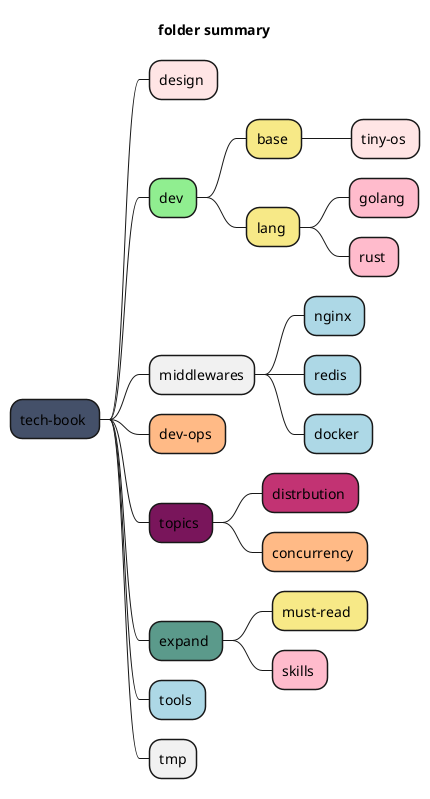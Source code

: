 
@startmindmap
title folder summary

<style>
mindmapDiagram {
  .green {
    BackgroundColor lightgreen
  }
  .rose {
    BackgroundColor #FFBBCC
  }
  .lightblue {
    BackgroundColor lightblue
  }
  
  .lightdark {
    BackgroundColor #445069
  }
  .lightgreen {
    BackgroundColor #5B9A8B
  }
  .yellow {
    BackgroundColor #F7E987
  }
  .lightpink {
    BackgroundColor #FFE5E5
  }
  .lightorange {
    BackgroundColor #FFBA86
  }
  .maroon {
    BackgroundColor #79155B
  }
  .purple {
    BackgroundColor #C23373
  }
}
</style>
* tech-book <<lightdark>>
** design <<lightpink>>
** dev <<green>>
*** base <<yellow>>
**** tiny-os <<lightpink>>
*** lang <<yellow>>
**** golang <<rose>>
**** rust <<rose>>
** middlewares
*** nginx <<lightblue>>
*** redis <<lightblue>>
*** docker <<lightblue>>
** dev-ops <<lightorange>>
** topics <<maroon>>
*** distrbution <<purple>>
*** concurrency <<lightorange>>
** expand <<lightgreen>>
*** must-read  <<yellow>>
*** skills <<rose>>
** tools <<lightblue>>
** tmp
@endmindmap

